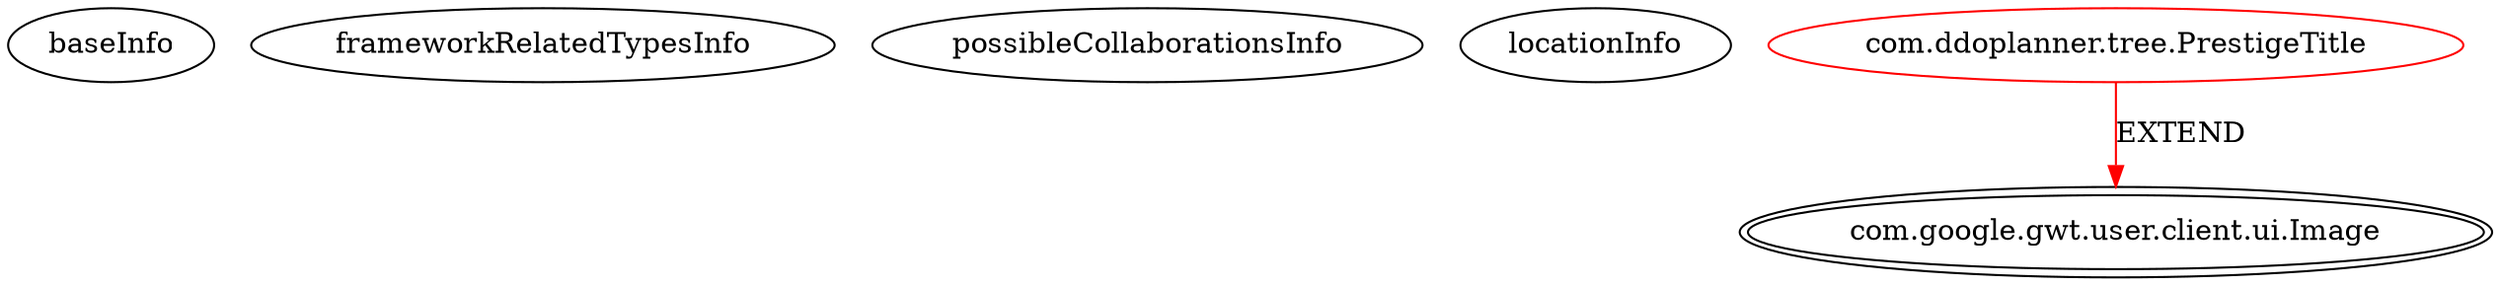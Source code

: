 digraph {
baseInfo[graphId=150,category="extension_graph",isAnonymous=false,possibleRelation=false]
frameworkRelatedTypesInfo[0="com.google.gwt.user.client.ui.Image"]
possibleCollaborationsInfo[]
locationInfo[projectName="Duke-H--DDOPlanner",filePath="/Duke-H--DDOPlanner/DDOPlanner-master/DDOPlanner/src/com/ddoplanner/tree/PrestigeTitle.java",contextSignature="PrestigeTitle",graphId="150"]
0[label="com.ddoplanner.tree.PrestigeTitle",vertexType="ROOT_CLIENT_CLASS_DECLARATION",isFrameworkType=false,color=red]
1[label="com.google.gwt.user.client.ui.Image",vertexType="FRAMEWORK_CLASS_TYPE",isFrameworkType=true,peripheries=2]
0->1[label="EXTEND",color=red]
}
